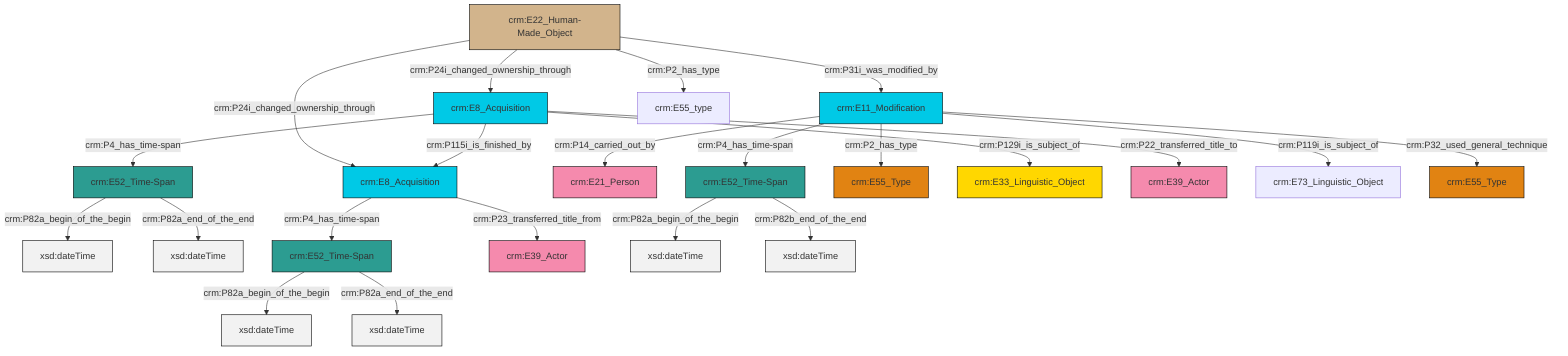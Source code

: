 graph TD
classDef Literal fill:#f2f2f2,stroke:#000000;
classDef CRM_Entity fill:#FFFFFF,stroke:#000000;
classDef Temporal_Entity fill:#00C9E6, stroke:#000000;
classDef Type fill:#E18312, stroke:#000000;
classDef Time-Span fill:#2C9C91, stroke:#000000;
classDef Appellation fill:#FFEB7F, stroke:#000000;
classDef Place fill:#008836, stroke:#000000;
classDef Persistent_Item fill:#B266B2, stroke:#000000;
classDef Conceptual_Object fill:#FFD700, stroke:#000000;
classDef Physical_Thing fill:#D2B48C, stroke:#000000;
classDef Actor fill:#f58aad, stroke:#000000;
classDef PC_Classes fill:#4ce600, stroke:#000000;
classDef Multi fill:#cccccc,stroke:#000000;

0["crm:E52_Time-Span"]:::Time-Span -->|crm:P82a_begin_of_the_begin| 1[xsd:dateTime]:::Literal
2["crm:E22_Human-Made_Object"]:::Physical_Thing -->|crm:P24i_changed_ownership_through| 3["crm:E8_Acquisition"]:::Temporal_Entity
0["crm:E52_Time-Span"]:::Time-Span -->|crm:P82a_end_of_the_end| 6[xsd:dateTime]:::Literal
2["crm:E22_Human-Made_Object"]:::Physical_Thing -->|crm:P31i_was_modified_by| 9["crm:E11_Modification"]:::Temporal_Entity
10["crm:E52_Time-Span"]:::Time-Span -->|crm:P82a_begin_of_the_begin| 11[xsd:dateTime]:::Literal
10["crm:E52_Time-Span"]:::Time-Span -->|crm:P82a_end_of_the_end| 12[xsd:dateTime]:::Literal
2["crm:E22_Human-Made_Object"]:::Physical_Thing -->|crm:P2_has_type| 16["crm:E55_type"]:::Default
3["crm:E8_Acquisition"]:::Temporal_Entity -->|crm:P23_transferred_title_from| 18["crm:E39_Actor"]:::Actor
7["crm:E8_Acquisition"]:::Temporal_Entity -->|crm:P4_has_time-span| 0["crm:E52_Time-Span"]:::Time-Span
3["crm:E8_Acquisition"]:::Temporal_Entity -->|crm:P4_has_time-span| 10["crm:E52_Time-Span"]:::Time-Span
7["crm:E8_Acquisition"]:::Temporal_Entity -->|crm:P129i_is_subject_of| 23["crm:E33_Linguistic_Object"]:::Conceptual_Object
14["crm:E52_Time-Span"]:::Time-Span -->|crm:P82a_begin_of_the_begin| 27[xsd:dateTime]:::Literal
9["crm:E11_Modification"]:::Temporal_Entity -->|crm:P4_has_time-span| 14["crm:E52_Time-Span"]:::Time-Span
9["crm:E11_Modification"]:::Temporal_Entity -->|crm:P119i_is_subject_of| 29["crm:E73_Linguistic_Object"]:::Default
9["crm:E11_Modification"]:::Temporal_Entity -->|crm:P2_has_type| 21["crm:E55_Type"]:::Type
9["crm:E11_Modification"]:::Temporal_Entity -->|crm:P14_carried_out_by| 4["crm:E21_Person"]:::Actor
2["crm:E22_Human-Made_Object"]:::Physical_Thing -->|crm:P24i_changed_ownership_through| 7["crm:E8_Acquisition"]:::Temporal_Entity
7["crm:E8_Acquisition"]:::Temporal_Entity -->|crm:P115i_is_finished_by| 3["crm:E8_Acquisition"]:::Temporal_Entity
7["crm:E8_Acquisition"]:::Temporal_Entity -->|crm:P22_transferred_title_to| 24["crm:E39_Actor"]:::Actor
9["crm:E11_Modification"]:::Temporal_Entity -->|crm:P32_used_general_technique| 31["crm:E55_Type"]:::Type
14["crm:E52_Time-Span"]:::Time-Span -->|crm:P82b_end_of_the_end| 35[xsd:dateTime]:::Literal